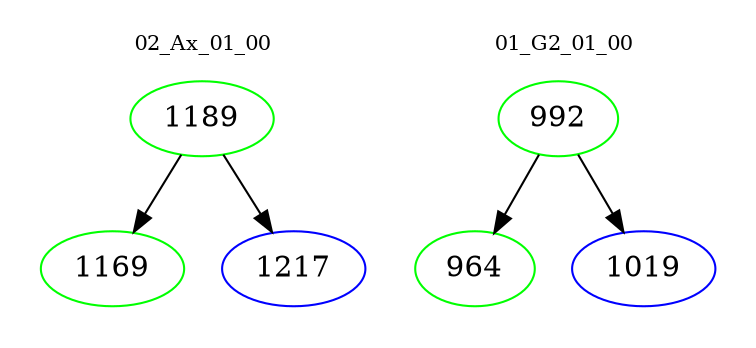 digraph{
subgraph cluster_0 {
color = white
label = "02_Ax_01_00";
fontsize=10;
T0_1189 [label="1189", color="green"]
T0_1189 -> T0_1169 [color="black"]
T0_1169 [label="1169", color="green"]
T0_1189 -> T0_1217 [color="black"]
T0_1217 [label="1217", color="blue"]
}
subgraph cluster_1 {
color = white
label = "01_G2_01_00";
fontsize=10;
T1_992 [label="992", color="green"]
T1_992 -> T1_964 [color="black"]
T1_964 [label="964", color="green"]
T1_992 -> T1_1019 [color="black"]
T1_1019 [label="1019", color="blue"]
}
}
